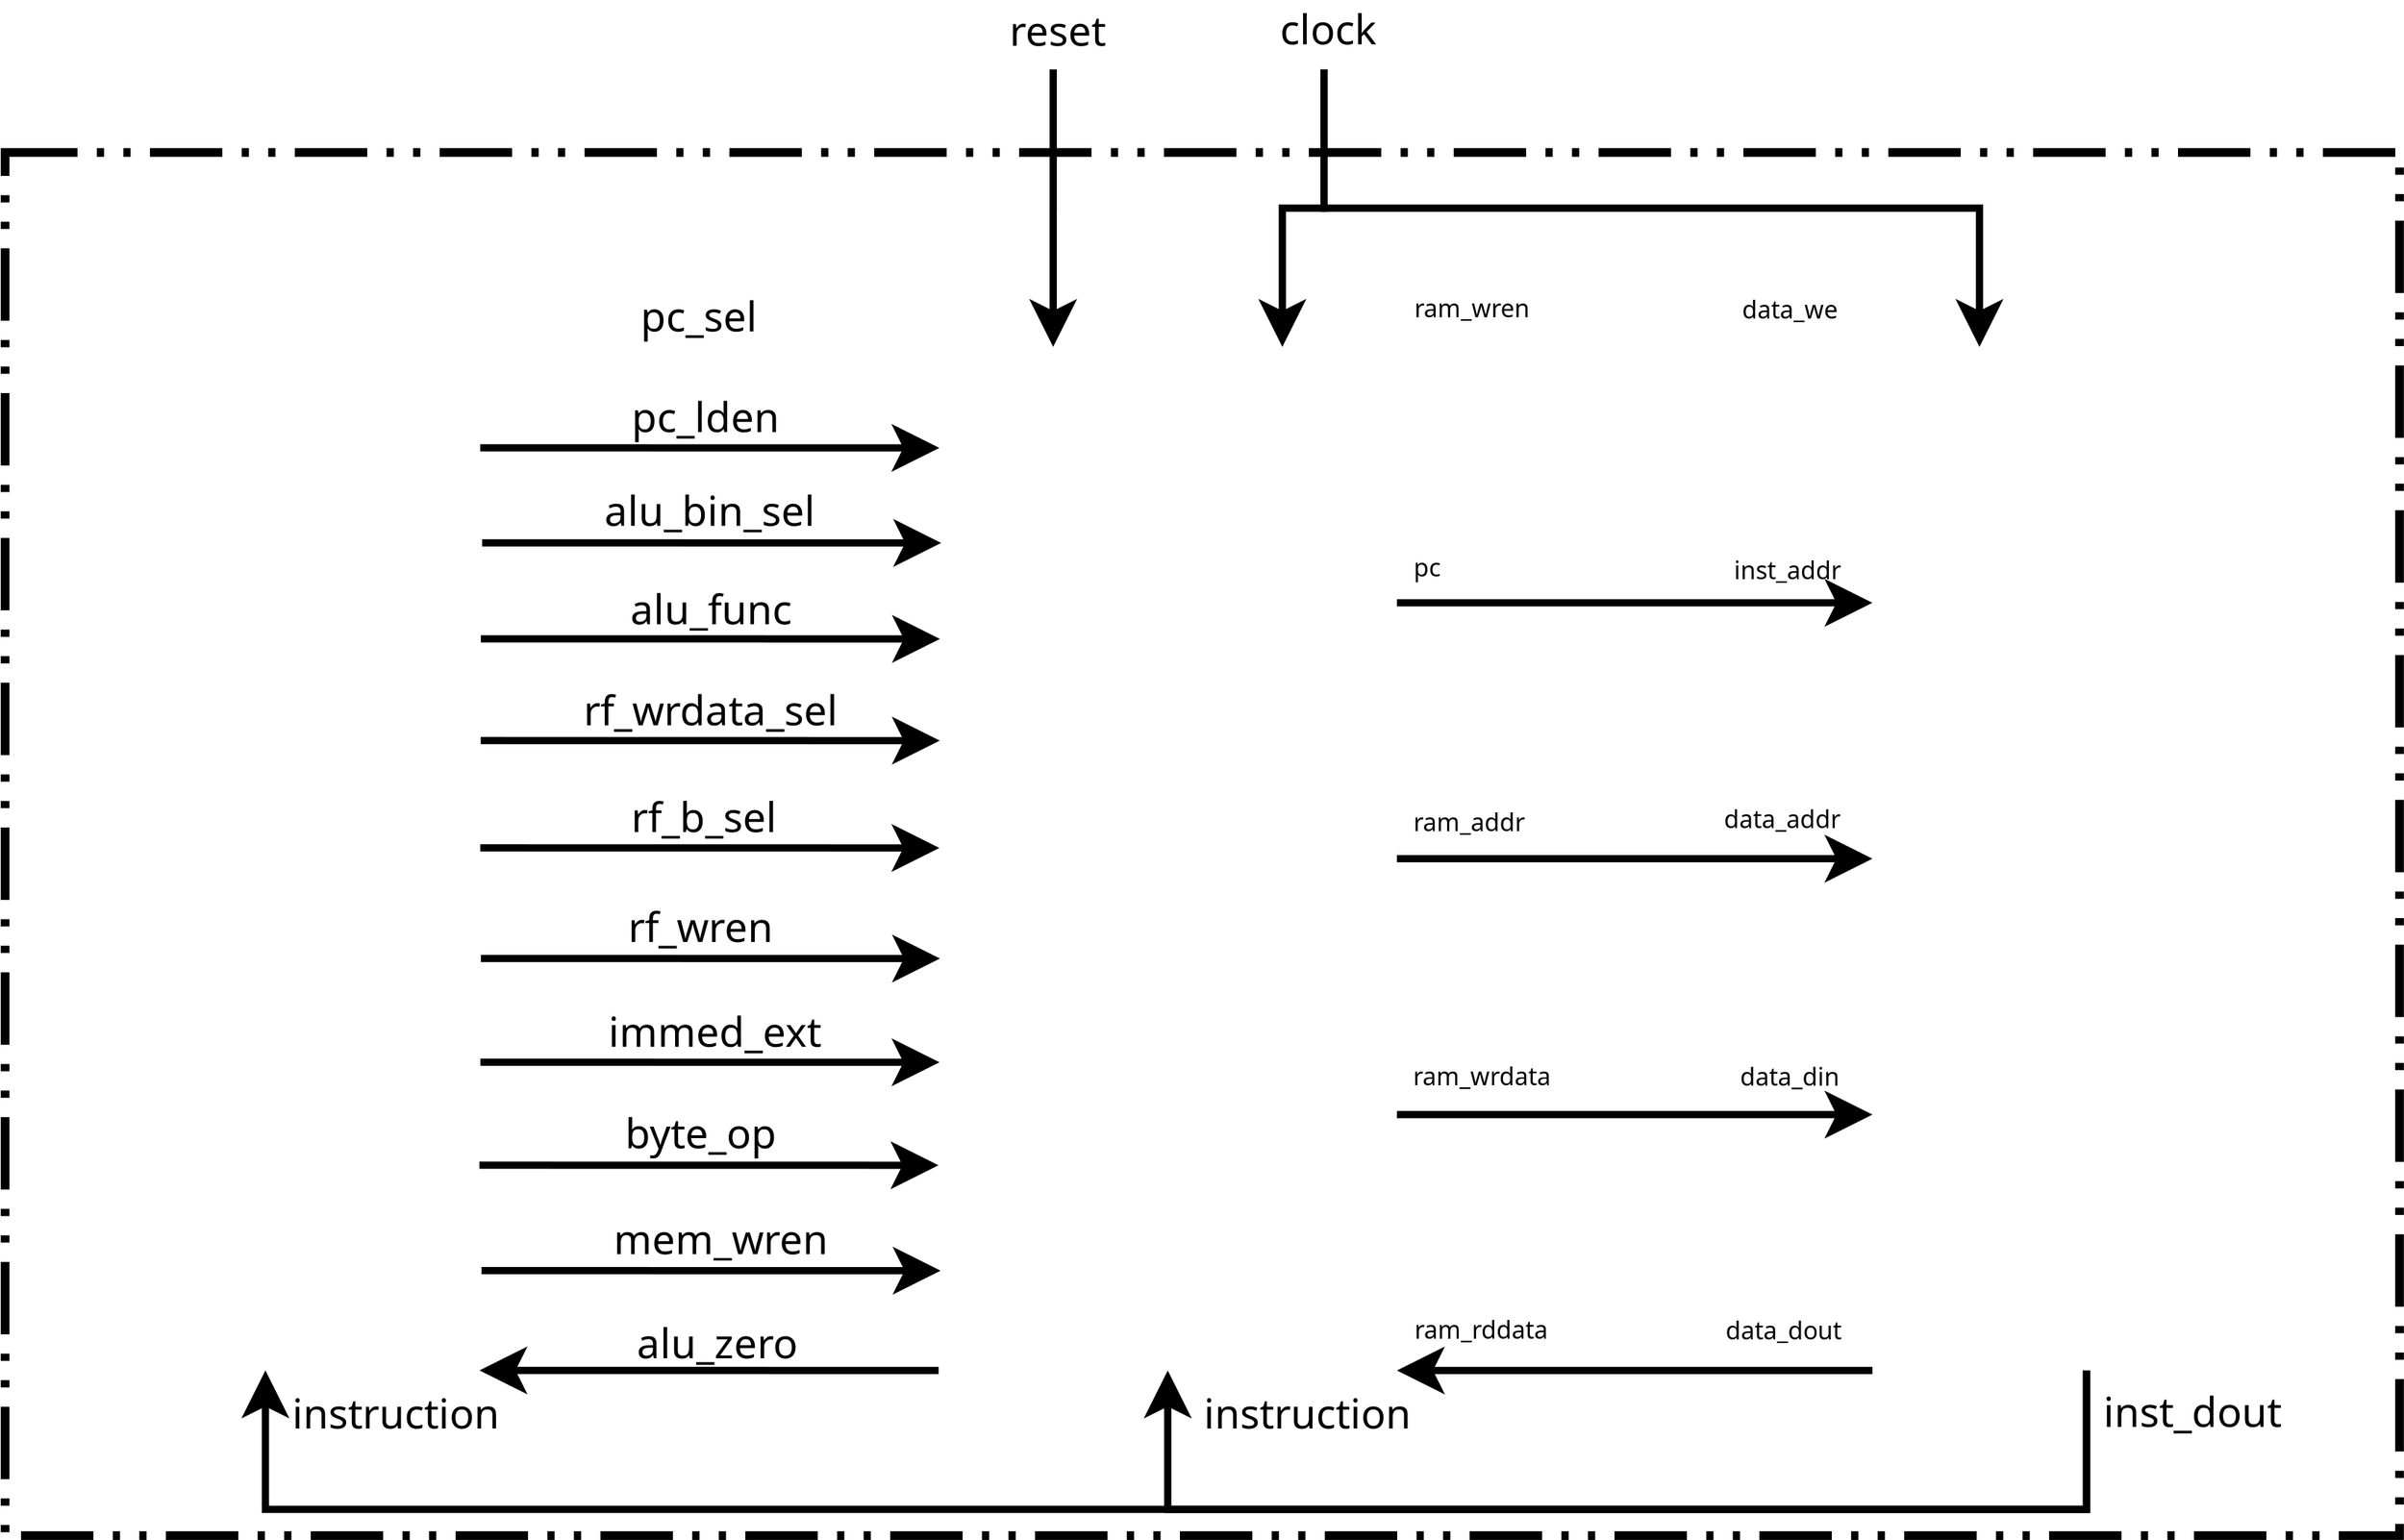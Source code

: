 <?xml version="1.0" encoding="UTF-8"?>
<dia:diagram xmlns:dia="http://www.lysator.liu.se/~alla/dia/">
  <dia:layer name="Background" visible="true" active="true">
    <dia:object type="Flowchart - Box" version="0" id="O0">
      <dia:attribute name="obj_pos">
        <dia:point val="-464.083,-388.776"/>
      </dia:attribute>
      <dia:attribute name="obj_bb">
        <dia:rectangle val="-464.583,-389.276;-434.029,-317.589"/>
      </dia:attribute>
      <dia:attribute name="elem_corner">
        <dia:point val="-464.083,-388.776"/>
      </dia:attribute>
      <dia:attribute name="elem_width">
        <dia:real val="29.555"/>
      </dia:attribute>
      <dia:attribute name="elem_height">
        <dia:real val="70.687"/>
      </dia:attribute>
      <dia:attribute name="border_width">
        <dia:real val="1"/>
      </dia:attribute>
      <dia:attribute name="inner_color">
        <dia:color val="#e1e1e1"/>
      </dia:attribute>
      <dia:attribute name="show_background">
        <dia:boolean val="true"/>
      </dia:attribute>
      <dia:attribute name="padding">
        <dia:real val="0.5"/>
      </dia:attribute>
      <dia:attribute name="text">
        <dia:composite type="text">
          <dia:attribute name="string">
            <dia:string>##</dia:string>
          </dia:attribute>
          <dia:attribute name="font">
            <dia:font family="sans" style="0" name="Helvetica"/>
          </dia:attribute>
          <dia:attribute name="height">
            <dia:real val="0.8"/>
          </dia:attribute>
          <dia:attribute name="pos">
            <dia:point val="-449.306,-353.192"/>
          </dia:attribute>
          <dia:attribute name="color">
            <dia:color val="#000000"/>
          </dia:attribute>
          <dia:attribute name="alignment">
            <dia:enum val="1"/>
          </dia:attribute>
        </dia:composite>
      </dia:attribute>
    </dia:object>
    <dia:object type="Flowchart - Box" version="0" id="O1">
      <dia:attribute name="obj_pos">
        <dia:point val="-402.837,-388.771"/>
      </dia:attribute>
      <dia:attribute name="obj_bb">
        <dia:rectangle val="-403.337,-389.271;-370.697,-317.584"/>
      </dia:attribute>
      <dia:attribute name="elem_corner">
        <dia:point val="-402.837,-388.771"/>
      </dia:attribute>
      <dia:attribute name="elem_width">
        <dia:real val="31.641"/>
      </dia:attribute>
      <dia:attribute name="elem_height">
        <dia:real val="70.687"/>
      </dia:attribute>
      <dia:attribute name="border_width">
        <dia:real val="1"/>
      </dia:attribute>
      <dia:attribute name="inner_color">
        <dia:color val="#e1e1e1"/>
      </dia:attribute>
      <dia:attribute name="show_background">
        <dia:boolean val="true"/>
      </dia:attribute>
      <dia:attribute name="padding">
        <dia:real val="0.5"/>
      </dia:attribute>
      <dia:attribute name="text">
        <dia:composite type="text">
          <dia:attribute name="string">
            <dia:string>##</dia:string>
          </dia:attribute>
          <dia:attribute name="font">
            <dia:font family="sans" style="0" name="Helvetica"/>
          </dia:attribute>
          <dia:attribute name="height">
            <dia:real val="0.8"/>
          </dia:attribute>
          <dia:attribute name="pos">
            <dia:point val="-387.017,-353.187"/>
          </dia:attribute>
          <dia:attribute name="color">
            <dia:color val="#000000"/>
          </dia:attribute>
          <dia:attribute name="alignment">
            <dia:enum val="1"/>
          </dia:attribute>
        </dia:composite>
      </dia:attribute>
    </dia:object>
    <dia:object type="Standard - Line" version="0" id="O2">
      <dia:attribute name="obj_pos">
        <dia:point val="-434.529,-388.776"/>
      </dia:attribute>
      <dia:attribute name="obj_bb">
        <dia:rectangle val="-434.779,-390.43;-402.278,-387.112"/>
      </dia:attribute>
      <dia:attribute name="conn_endpoints">
        <dia:point val="-434.529,-388.776"/>
        <dia:point val="-402.837,-388.771"/>
      </dia:attribute>
      <dia:attribute name="numcp">
        <dia:int val="1"/>
      </dia:attribute>
      <dia:attribute name="line_width">
        <dia:real val="0.5"/>
      </dia:attribute>
      <dia:attribute name="end_arrow">
        <dia:enum val="22"/>
      </dia:attribute>
      <dia:attribute name="end_arrow_length">
        <dia:real val="2.2"/>
      </dia:attribute>
      <dia:attribute name="end_arrow_width">
        <dia:real val="2.2"/>
      </dia:attribute>
      <dia:connections>
        <dia:connection handle="0" to="O0" connection="4"/>
        <dia:connection handle="1" to="O1" connection="0"/>
      </dia:connections>
    </dia:object>
    <dia:object type="Flowchart - Box" version="0" id="O3">
      <dia:attribute name="obj_pos">
        <dia:point val="-338.372,-388.771"/>
      </dia:attribute>
      <dia:attribute name="obj_bb">
        <dia:rectangle val="-338.872,-389.271;-308.317,-317.584"/>
      </dia:attribute>
      <dia:attribute name="elem_corner">
        <dia:point val="-338.372,-388.771"/>
      </dia:attribute>
      <dia:attribute name="elem_width">
        <dia:real val="29.555"/>
      </dia:attribute>
      <dia:attribute name="elem_height">
        <dia:real val="70.687"/>
      </dia:attribute>
      <dia:attribute name="border_width">
        <dia:real val="1"/>
      </dia:attribute>
      <dia:attribute name="inner_color">
        <dia:color val="#e1e1e1"/>
      </dia:attribute>
      <dia:attribute name="show_background">
        <dia:boolean val="true"/>
      </dia:attribute>
      <dia:attribute name="padding">
        <dia:real val="0.5"/>
      </dia:attribute>
      <dia:attribute name="text">
        <dia:composite type="text">
          <dia:attribute name="string">
            <dia:string>##</dia:string>
          </dia:attribute>
          <dia:attribute name="font">
            <dia:font family="sans" style="0" name="Helvetica"/>
          </dia:attribute>
          <dia:attribute name="height">
            <dia:real val="0.8"/>
          </dia:attribute>
          <dia:attribute name="pos">
            <dia:point val="-323.594,-353.187"/>
          </dia:attribute>
          <dia:attribute name="color">
            <dia:color val="#000000"/>
          </dia:attribute>
          <dia:attribute name="alignment">
            <dia:enum val="1"/>
          </dia:attribute>
        </dia:composite>
      </dia:attribute>
    </dia:object>
    <dia:object type="Standard - Line" version="0" id="O4">
      <dia:attribute name="obj_pos">
        <dia:point val="-371.197,-388.771"/>
      </dia:attribute>
      <dia:attribute name="obj_bb">
        <dia:rectangle val="-371.447,-390.43;-337.813,-387.112"/>
      </dia:attribute>
      <dia:attribute name="conn_endpoints">
        <dia:point val="-371.197,-388.771"/>
        <dia:point val="-338.372,-388.771"/>
      </dia:attribute>
      <dia:attribute name="numcp">
        <dia:int val="1"/>
      </dia:attribute>
      <dia:attribute name="line_width">
        <dia:real val="0.5"/>
      </dia:attribute>
      <dia:attribute name="end_arrow">
        <dia:enum val="22"/>
      </dia:attribute>
      <dia:attribute name="end_arrow_length">
        <dia:real val="2.2"/>
      </dia:attribute>
      <dia:attribute name="end_arrow_width">
        <dia:real val="2.2"/>
      </dia:attribute>
      <dia:connections>
        <dia:connection handle="0" to="O1" connection="4"/>
        <dia:connection handle="1" to="O3" connection="0"/>
      </dia:connections>
    </dia:object>
    <dia:object type="Standard - Text" version="1" id="O5">
      <dia:attribute name="obj_pos">
        <dia:point val="-449.306,-353.432"/>
      </dia:attribute>
      <dia:attribute name="obj_bb">
        <dia:rectangle val="-458.587,-355.987;-440.025,-350.877"/>
      </dia:attribute>
      <dia:attribute name="text">
        <dia:composite type="text">
          <dia:attribute name="string">
            <dia:string>#CONTROL#</dia:string>
          </dia:attribute>
          <dia:attribute name="font">
            <dia:font family="sans" style="0" name="Helvetica"/>
          </dia:attribute>
          <dia:attribute name="height">
            <dia:real val="5.292"/>
          </dia:attribute>
          <dia:attribute name="pos">
            <dia:point val="-449.306,-351.752"/>
          </dia:attribute>
          <dia:attribute name="color">
            <dia:color val="#000000"/>
          </dia:attribute>
          <dia:attribute name="alignment">
            <dia:enum val="1"/>
          </dia:attribute>
        </dia:composite>
      </dia:attribute>
      <dia:attribute name="valign">
        <dia:enum val="2"/>
      </dia:attribute>
      <dia:connections>
        <dia:connection handle="0" to="O0" connection="16"/>
      </dia:connections>
    </dia:object>
    <dia:object type="Standard - Text" version="1" id="O6">
      <dia:attribute name="obj_pos">
        <dia:point val="-387.017,-353.427"/>
      </dia:attribute>
      <dia:attribute name="obj_bb">
        <dia:rectangle val="-397.326,-355.982;-376.708,-350.872"/>
      </dia:attribute>
      <dia:attribute name="text">
        <dia:composite type="text">
          <dia:attribute name="string">
            <dia:string>#DATAPATH#</dia:string>
          </dia:attribute>
          <dia:attribute name="font">
            <dia:font family="sans" style="0" name="Helvetica"/>
          </dia:attribute>
          <dia:attribute name="height">
            <dia:real val="5.292"/>
          </dia:attribute>
          <dia:attribute name="pos">
            <dia:point val="-387.017,-351.747"/>
          </dia:attribute>
          <dia:attribute name="color">
            <dia:color val="#000000"/>
          </dia:attribute>
          <dia:attribute name="alignment">
            <dia:enum val="1"/>
          </dia:attribute>
        </dia:composite>
      </dia:attribute>
      <dia:attribute name="valign">
        <dia:enum val="2"/>
      </dia:attribute>
      <dia:connections>
        <dia:connection handle="0" to="O1" connection="16"/>
      </dia:connections>
    </dia:object>
    <dia:object type="Standard - Text" version="1" id="O7">
      <dia:attribute name="obj_pos">
        <dia:point val="-323.594,-353.427"/>
      </dia:attribute>
      <dia:attribute name="obj_bb">
        <dia:rectangle val="-327.807,-355.982;-319.382,-350.872"/>
      </dia:attribute>
      <dia:attribute name="text">
        <dia:composite type="text">
          <dia:attribute name="string">
            <dia:string>#RAM#</dia:string>
          </dia:attribute>
          <dia:attribute name="font">
            <dia:font family="sans" style="0" name="Helvetica"/>
          </dia:attribute>
          <dia:attribute name="height">
            <dia:real val="5.292"/>
          </dia:attribute>
          <dia:attribute name="pos">
            <dia:point val="-323.594,-351.747"/>
          </dia:attribute>
          <dia:attribute name="color">
            <dia:color val="#000000"/>
          </dia:attribute>
          <dia:attribute name="alignment">
            <dia:enum val="1"/>
          </dia:attribute>
        </dia:composite>
      </dia:attribute>
      <dia:attribute name="valign">
        <dia:enum val="2"/>
      </dia:attribute>
      <dia:connections>
        <dia:connection handle="0" to="O3" connection="16"/>
      </dia:connections>
    </dia:object>
    <dia:object type="Flowchart - Box" version="0" id="O8">
      <dia:attribute name="obj_pos">
        <dia:point val="-467.278,-402.199"/>
      </dia:attribute>
      <dia:attribute name="obj_bb">
        <dia:rectangle val="-467.578,-402.499;-301.685,-306.381"/>
      </dia:attribute>
      <dia:attribute name="elem_corner">
        <dia:point val="-467.278,-402.199"/>
      </dia:attribute>
      <dia:attribute name="elem_width">
        <dia:real val="165.292"/>
      </dia:attribute>
      <dia:attribute name="elem_height">
        <dia:real val="95.517"/>
      </dia:attribute>
      <dia:attribute name="border_width">
        <dia:real val="0.6"/>
      </dia:attribute>
      <dia:attribute name="show_background">
        <dia:boolean val="false"/>
      </dia:attribute>
      <dia:attribute name="line_style">
        <dia:enum val="3"/>
      </dia:attribute>
      <dia:attribute name="dashlength">
        <dia:real val="5"/>
      </dia:attribute>
      <dia:attribute name="padding">
        <dia:real val="0.5"/>
      </dia:attribute>
      <dia:attribute name="text">
        <dia:composite type="text">
          <dia:attribute name="string">
            <dia:string>##</dia:string>
          </dia:attribute>
          <dia:attribute name="font">
            <dia:font family="sans" style="0" name="Helvetica"/>
          </dia:attribute>
          <dia:attribute name="height">
            <dia:real val="0.8"/>
          </dia:attribute>
          <dia:attribute name="pos">
            <dia:point val="-384.632,-354.2"/>
          </dia:attribute>
          <dia:attribute name="color">
            <dia:color val="#000000"/>
          </dia:attribute>
          <dia:attribute name="alignment">
            <dia:enum val="1"/>
          </dia:attribute>
        </dia:composite>
      </dia:attribute>
    </dia:object>
    <dia:object type="Standard - ZigZagLine" version="1" id="O9">
      <dia:attribute name="obj_pos">
        <dia:point val="-394.923,-407.935"/>
      </dia:attribute>
      <dia:attribute name="obj_bb">
        <dia:rectangle val="-396.586,-408.185;-393.268,-388.212"/>
      </dia:attribute>
      <dia:attribute name="orth_points">
        <dia:point val="-394.923,-407.935"/>
        <dia:point val="-394.923,-398.353"/>
        <dia:point val="-394.927,-398.353"/>
        <dia:point val="-394.927,-388.771"/>
      </dia:attribute>
      <dia:attribute name="orth_orient">
        <dia:enum val="1"/>
        <dia:enum val="0"/>
        <dia:enum val="1"/>
      </dia:attribute>
      <dia:attribute name="autorouting">
        <dia:boolean val="true"/>
      </dia:attribute>
      <dia:attribute name="line_width">
        <dia:real val="0.5"/>
      </dia:attribute>
      <dia:attribute name="end_arrow">
        <dia:enum val="22"/>
      </dia:attribute>
      <dia:attribute name="end_arrow_length">
        <dia:real val="2.2"/>
      </dia:attribute>
      <dia:attribute name="end_arrow_width">
        <dia:real val="2.2"/>
      </dia:attribute>
      <dia:connections>
        <dia:connection handle="1" to="O1" connection="1"/>
      </dia:connections>
    </dia:object>
    <dia:object type="Standard - ZigZagLine" version="1" id="O10">
      <dia:attribute name="obj_pos">
        <dia:point val="-376.229,-407.935"/>
      </dia:attribute>
      <dia:attribute name="obj_bb">
        <dia:rectangle val="-380.766,-408.185;-375.979,-388.212"/>
      </dia:attribute>
      <dia:attribute name="orth_points">
        <dia:point val="-376.229,-407.935"/>
        <dia:point val="-376.229,-398.353"/>
        <dia:point val="-379.107,-398.353"/>
        <dia:point val="-379.107,-388.771"/>
      </dia:attribute>
      <dia:attribute name="orth_orient">
        <dia:enum val="1"/>
        <dia:enum val="0"/>
        <dia:enum val="1"/>
      </dia:attribute>
      <dia:attribute name="autorouting">
        <dia:boolean val="true"/>
      </dia:attribute>
      <dia:attribute name="line_width">
        <dia:real val="0.5"/>
      </dia:attribute>
      <dia:attribute name="end_arrow">
        <dia:enum val="22"/>
      </dia:attribute>
      <dia:attribute name="end_arrow_length">
        <dia:real val="2.2"/>
      </dia:attribute>
      <dia:attribute name="end_arrow_width">
        <dia:real val="2.2"/>
      </dia:attribute>
      <dia:connections>
        <dia:connection handle="1" to="O1" connection="3"/>
      </dia:connections>
    </dia:object>
    <dia:object type="Standard - ZigZagLine" version="1" id="O11">
      <dia:attribute name="obj_pos">
        <dia:point val="-376.229,-407.935"/>
      </dia:attribute>
      <dia:attribute name="obj_bb">
        <dia:rectangle val="-376.479,-408.185;-329.324,-388.212"/>
      </dia:attribute>
      <dia:attribute name="orth_points">
        <dia:point val="-376.229,-407.935"/>
        <dia:point val="-376.229,-398.353"/>
        <dia:point val="-330.983,-398.353"/>
        <dia:point val="-330.983,-388.771"/>
      </dia:attribute>
      <dia:attribute name="orth_orient">
        <dia:enum val="1"/>
        <dia:enum val="0"/>
        <dia:enum val="1"/>
      </dia:attribute>
      <dia:attribute name="autorouting">
        <dia:boolean val="true"/>
      </dia:attribute>
      <dia:attribute name="line_width">
        <dia:real val="0.5"/>
      </dia:attribute>
      <dia:attribute name="end_arrow">
        <dia:enum val="22"/>
      </dia:attribute>
      <dia:attribute name="end_arrow_length">
        <dia:real val="2.2"/>
      </dia:attribute>
      <dia:attribute name="end_arrow_width">
        <dia:real val="2.2"/>
      </dia:attribute>
      <dia:connections>
        <dia:connection handle="1" to="O3" connection="1"/>
      </dia:connections>
    </dia:object>
    <dia:object type="Standard - Text" version="1" id="O12">
      <dia:attribute name="obj_pos">
        <dia:point val="-397.942,-409.56"/>
      </dia:attribute>
      <dia:attribute name="obj_bb">
        <dia:rectangle val="-397.942,-412.385;-391.75,-408.978"/>
      </dia:attribute>
      <dia:attribute name="text">
        <dia:composite type="text">
          <dia:attribute name="string">
            <dia:string>#reset#</dia:string>
          </dia:attribute>
          <dia:attribute name="font">
            <dia:font family="sans" style="0" name="Helvetica"/>
          </dia:attribute>
          <dia:attribute name="height">
            <dia:real val="3.528"/>
          </dia:attribute>
          <dia:attribute name="pos">
            <dia:point val="-397.942,-409.56"/>
          </dia:attribute>
          <dia:attribute name="color">
            <dia:color val="#000000"/>
          </dia:attribute>
          <dia:attribute name="alignment">
            <dia:enum val="0"/>
          </dia:attribute>
        </dia:composite>
      </dia:attribute>
      <dia:attribute name="valign">
        <dia:enum val="3"/>
      </dia:attribute>
    </dia:object>
    <dia:object type="Standard - Text" version="1" id="O13">
      <dia:attribute name="obj_pos">
        <dia:point val="-379.27,-409.66"/>
      </dia:attribute>
      <dia:attribute name="obj_bb">
        <dia:rectangle val="-379.27,-412.485;-373.082,-409.078"/>
      </dia:attribute>
      <dia:attribute name="text">
        <dia:composite type="text">
          <dia:attribute name="string">
            <dia:string>#clock#</dia:string>
          </dia:attribute>
          <dia:attribute name="font">
            <dia:font family="sans" style="0" name="Helvetica"/>
          </dia:attribute>
          <dia:attribute name="height">
            <dia:real val="3.528"/>
          </dia:attribute>
          <dia:attribute name="pos">
            <dia:point val="-379.27,-409.66"/>
          </dia:attribute>
          <dia:attribute name="color">
            <dia:color val="#000000"/>
          </dia:attribute>
          <dia:attribute name="alignment">
            <dia:enum val="0"/>
          </dia:attribute>
        </dia:composite>
      </dia:attribute>
      <dia:attribute name="valign">
        <dia:enum val="3"/>
      </dia:attribute>
    </dia:object>
    <dia:object type="Standard - ZigZagLine" version="1" id="O14">
      <dia:attribute name="obj_pos">
        <dia:point val="-323.594,-318.084"/>
      </dia:attribute>
      <dia:attribute name="obj_bb">
        <dia:rectangle val="-450.965,-318.648;-323.344,-308.244"/>
      </dia:attribute>
      <dia:attribute name="orth_points">
        <dia:point val="-323.594,-318.084"/>
        <dia:point val="-323.594,-308.494"/>
        <dia:point val="-449.306,-308.494"/>
        <dia:point val="-449.306,-318.089"/>
      </dia:attribute>
      <dia:attribute name="orth_orient">
        <dia:enum val="1"/>
        <dia:enum val="0"/>
        <dia:enum val="1"/>
      </dia:attribute>
      <dia:attribute name="autorouting">
        <dia:boolean val="false"/>
      </dia:attribute>
      <dia:attribute name="line_width">
        <dia:real val="0.5"/>
      </dia:attribute>
      <dia:attribute name="end_arrow">
        <dia:enum val="22"/>
      </dia:attribute>
      <dia:attribute name="end_arrow_length">
        <dia:real val="2.2"/>
      </dia:attribute>
      <dia:attribute name="end_arrow_width">
        <dia:real val="2.2"/>
      </dia:attribute>
      <dia:connections>
        <dia:connection handle="0" to="O3" connection="13"/>
        <dia:connection handle="1" to="O0" connection="13"/>
      </dia:connections>
    </dia:object>
    <dia:object type="Standard - ZigZagLine" version="1" id="O15">
      <dia:attribute name="obj_pos">
        <dia:point val="-323.594,-318.084"/>
      </dia:attribute>
      <dia:attribute name="obj_bb">
        <dia:rectangle val="-388.676,-318.643;-323.344,-308.244"/>
      </dia:attribute>
      <dia:attribute name="orth_points">
        <dia:point val="-323.594,-318.084"/>
        <dia:point val="-323.594,-308.494"/>
        <dia:point val="-387.017,-308.494"/>
        <dia:point val="-387.017,-318.084"/>
      </dia:attribute>
      <dia:attribute name="orth_orient">
        <dia:enum val="1"/>
        <dia:enum val="0"/>
        <dia:enum val="1"/>
      </dia:attribute>
      <dia:attribute name="autorouting">
        <dia:boolean val="false"/>
      </dia:attribute>
      <dia:attribute name="line_width">
        <dia:real val="0.5"/>
      </dia:attribute>
      <dia:attribute name="end_arrow">
        <dia:enum val="22"/>
      </dia:attribute>
      <dia:attribute name="end_arrow_length">
        <dia:real val="2.2"/>
      </dia:attribute>
      <dia:attribute name="end_arrow_width">
        <dia:real val="2.2"/>
      </dia:attribute>
      <dia:connections>
        <dia:connection handle="0" to="O3" connection="13"/>
        <dia:connection handle="1" to="O1" connection="13"/>
      </dia:connections>
    </dia:object>
    <dia:object type="Standard - Text" version="1" id="O16">
      <dia:attribute name="obj_pos">
        <dia:point val="-322.429,-314.186"/>
      </dia:attribute>
      <dia:attribute name="obj_bb">
        <dia:rectangle val="-322.429,-317.011;-310.852,-313.603"/>
      </dia:attribute>
      <dia:attribute name="text">
        <dia:composite type="text">
          <dia:attribute name="string">
            <dia:string>#inst_dout#</dia:string>
          </dia:attribute>
          <dia:attribute name="font">
            <dia:font family="sans" style="0" name="Helvetica"/>
          </dia:attribute>
          <dia:attribute name="height">
            <dia:real val="3.528"/>
          </dia:attribute>
          <dia:attribute name="pos">
            <dia:point val="-322.429,-314.186"/>
          </dia:attribute>
          <dia:attribute name="color">
            <dia:color val="#000000"/>
          </dia:attribute>
          <dia:attribute name="alignment">
            <dia:enum val="0"/>
          </dia:attribute>
        </dia:composite>
      </dia:attribute>
      <dia:attribute name="valign">
        <dia:enum val="3"/>
      </dia:attribute>
    </dia:object>
    <dia:object type="Standard - Text" version="1" id="O17">
      <dia:attribute name="obj_pos">
        <dia:point val="-384.53,-314.076"/>
      </dia:attribute>
      <dia:attribute name="obj_bb">
        <dia:rectangle val="-384.53,-316.901;-371.512,-313.494"/>
      </dia:attribute>
      <dia:attribute name="text">
        <dia:composite type="text">
          <dia:attribute name="string">
            <dia:string>#instruction#</dia:string>
          </dia:attribute>
          <dia:attribute name="font">
            <dia:font family="sans" style="0" name="Helvetica"/>
          </dia:attribute>
          <dia:attribute name="height">
            <dia:real val="3.528"/>
          </dia:attribute>
          <dia:attribute name="pos">
            <dia:point val="-384.53,-314.076"/>
          </dia:attribute>
          <dia:attribute name="color">
            <dia:color val="#000000"/>
          </dia:attribute>
          <dia:attribute name="alignment">
            <dia:enum val="0"/>
          </dia:attribute>
        </dia:composite>
      </dia:attribute>
      <dia:attribute name="valign">
        <dia:enum val="3"/>
      </dia:attribute>
    </dia:object>
    <dia:object type="Standard - Text" version="1" id="O18">
      <dia:attribute name="obj_pos">
        <dia:point val="-447.448,-314.078"/>
      </dia:attribute>
      <dia:attribute name="obj_bb">
        <dia:rectangle val="-447.448,-316.903;-434.431,-313.495"/>
      </dia:attribute>
      <dia:attribute name="text">
        <dia:composite type="text">
          <dia:attribute name="string">
            <dia:string>#instruction#</dia:string>
          </dia:attribute>
          <dia:attribute name="font">
            <dia:font family="sans" style="0" name="Helvetica"/>
          </dia:attribute>
          <dia:attribute name="height">
            <dia:real val="3.528"/>
          </dia:attribute>
          <dia:attribute name="pos">
            <dia:point val="-447.448,-314.078"/>
          </dia:attribute>
          <dia:attribute name="color">
            <dia:color val="#000000"/>
          </dia:attribute>
          <dia:attribute name="alignment">
            <dia:enum val="0"/>
          </dia:attribute>
        </dia:composite>
      </dia:attribute>
      <dia:attribute name="valign">
        <dia:enum val="3"/>
      </dia:attribute>
    </dia:object>
    <dia:object type="Standard - Line" version="0" id="O19">
      <dia:attribute name="obj_pos">
        <dia:point val="-434.348,-375.238"/>
      </dia:attribute>
      <dia:attribute name="obj_bb">
        <dia:rectangle val="-434.598,-376.892;-402.098,-373.574"/>
      </dia:attribute>
      <dia:attribute name="conn_endpoints">
        <dia:point val="-434.348,-375.238"/>
        <dia:point val="-402.657,-375.233"/>
      </dia:attribute>
      <dia:attribute name="numcp">
        <dia:int val="1"/>
      </dia:attribute>
      <dia:attribute name="line_width">
        <dia:real val="0.5"/>
      </dia:attribute>
      <dia:attribute name="end_arrow">
        <dia:enum val="22"/>
      </dia:attribute>
      <dia:attribute name="end_arrow_length">
        <dia:real val="2.2"/>
      </dia:attribute>
      <dia:attribute name="end_arrow_width">
        <dia:real val="2.2"/>
      </dia:attribute>
    </dia:object>
    <dia:object type="Standard - Line" version="0" id="O20">
      <dia:attribute name="obj_pos">
        <dia:point val="-434.476,-381.801"/>
      </dia:attribute>
      <dia:attribute name="obj_bb">
        <dia:rectangle val="-434.726,-383.456;-402.225,-380.138"/>
      </dia:attribute>
      <dia:attribute name="conn_endpoints">
        <dia:point val="-434.476,-381.801"/>
        <dia:point val="-402.784,-381.796"/>
      </dia:attribute>
      <dia:attribute name="numcp">
        <dia:int val="1"/>
      </dia:attribute>
      <dia:attribute name="line_width">
        <dia:real val="0.5"/>
      </dia:attribute>
      <dia:attribute name="end_arrow">
        <dia:enum val="22"/>
      </dia:attribute>
      <dia:attribute name="end_arrow_length">
        <dia:real val="2.2"/>
      </dia:attribute>
      <dia:attribute name="end_arrow_width">
        <dia:real val="2.2"/>
      </dia:attribute>
    </dia:object>
    <dia:object type="Standard - Line" version="0" id="O21">
      <dia:attribute name="obj_pos">
        <dia:point val="-434.436,-368.609"/>
      </dia:attribute>
      <dia:attribute name="obj_bb">
        <dia:rectangle val="-434.686,-370.263;-402.186,-366.945"/>
      </dia:attribute>
      <dia:attribute name="conn_endpoints">
        <dia:point val="-434.436,-368.609"/>
        <dia:point val="-402.745,-368.604"/>
      </dia:attribute>
      <dia:attribute name="numcp">
        <dia:int val="1"/>
      </dia:attribute>
      <dia:attribute name="line_width">
        <dia:real val="0.5"/>
      </dia:attribute>
      <dia:attribute name="end_arrow">
        <dia:enum val="22"/>
      </dia:attribute>
      <dia:attribute name="end_arrow_length">
        <dia:real val="2.2"/>
      </dia:attribute>
      <dia:attribute name="end_arrow_width">
        <dia:real val="2.2"/>
      </dia:attribute>
    </dia:object>
    <dia:object type="Standard - Line" version="0" id="O22">
      <dia:attribute name="obj_pos">
        <dia:point val="-434.433,-346.538"/>
      </dia:attribute>
      <dia:attribute name="obj_bb">
        <dia:rectangle val="-434.683,-348.192;-402.183,-344.874"/>
      </dia:attribute>
      <dia:attribute name="conn_endpoints">
        <dia:point val="-434.433,-346.538"/>
        <dia:point val="-402.742,-346.533"/>
      </dia:attribute>
      <dia:attribute name="numcp">
        <dia:int val="1"/>
      </dia:attribute>
      <dia:attribute name="line_width">
        <dia:real val="0.5"/>
      </dia:attribute>
      <dia:attribute name="end_arrow">
        <dia:enum val="22"/>
      </dia:attribute>
      <dia:attribute name="end_arrow_length">
        <dia:real val="2.2"/>
      </dia:attribute>
      <dia:attribute name="end_arrow_width">
        <dia:real val="2.2"/>
      </dia:attribute>
    </dia:object>
    <dia:object type="Standard - Line" version="0" id="O23">
      <dia:attribute name="obj_pos">
        <dia:point val="-434.465,-339.371"/>
      </dia:attribute>
      <dia:attribute name="obj_bb">
        <dia:rectangle val="-434.715,-341.025;-402.215,-337.707"/>
      </dia:attribute>
      <dia:attribute name="conn_endpoints">
        <dia:point val="-434.465,-339.371"/>
        <dia:point val="-402.774,-339.366"/>
      </dia:attribute>
      <dia:attribute name="numcp">
        <dia:int val="1"/>
      </dia:attribute>
      <dia:attribute name="line_width">
        <dia:real val="0.5"/>
      </dia:attribute>
      <dia:attribute name="end_arrow">
        <dia:enum val="22"/>
      </dia:attribute>
      <dia:attribute name="end_arrow_length">
        <dia:real val="2.2"/>
      </dia:attribute>
      <dia:attribute name="end_arrow_width">
        <dia:real val="2.2"/>
      </dia:attribute>
    </dia:object>
    <dia:object type="Standard - Line" version="0" id="O24">
      <dia:attribute name="obj_pos">
        <dia:point val="-434.472,-354.173"/>
      </dia:attribute>
      <dia:attribute name="obj_bb">
        <dia:rectangle val="-434.722,-355.827;-402.222,-352.509"/>
      </dia:attribute>
      <dia:attribute name="conn_endpoints">
        <dia:point val="-434.472,-354.173"/>
        <dia:point val="-402.781,-354.168"/>
      </dia:attribute>
      <dia:attribute name="numcp">
        <dia:int val="1"/>
      </dia:attribute>
      <dia:attribute name="line_width">
        <dia:real val="0.5"/>
      </dia:attribute>
      <dia:attribute name="end_arrow">
        <dia:enum val="22"/>
      </dia:attribute>
      <dia:attribute name="end_arrow_length">
        <dia:real val="2.2"/>
      </dia:attribute>
      <dia:attribute name="end_arrow_width">
        <dia:real val="2.2"/>
      </dia:attribute>
    </dia:object>
    <dia:object type="Standard - Line" version="0" id="O25">
      <dia:attribute name="obj_pos">
        <dia:point val="-434.535,-332.26"/>
      </dia:attribute>
      <dia:attribute name="obj_bb">
        <dia:rectangle val="-434.785,-333.914;-402.285,-330.596"/>
      </dia:attribute>
      <dia:attribute name="conn_endpoints">
        <dia:point val="-434.535,-332.26"/>
        <dia:point val="-402.844,-332.255"/>
      </dia:attribute>
      <dia:attribute name="numcp">
        <dia:int val="1"/>
      </dia:attribute>
      <dia:attribute name="line_width">
        <dia:real val="0.5"/>
      </dia:attribute>
      <dia:attribute name="end_arrow">
        <dia:enum val="22"/>
      </dia:attribute>
      <dia:attribute name="end_arrow_length">
        <dia:real val="2.2"/>
      </dia:attribute>
      <dia:attribute name="end_arrow_width">
        <dia:real val="2.2"/>
      </dia:attribute>
    </dia:object>
    <dia:object type="Standard - Line" version="0" id="O26">
      <dia:attribute name="obj_pos">
        <dia:point val="-434.389,-324.981"/>
      </dia:attribute>
      <dia:attribute name="obj_bb">
        <dia:rectangle val="-434.639,-326.635;-402.139,-323.317"/>
      </dia:attribute>
      <dia:attribute name="conn_endpoints">
        <dia:point val="-434.389,-324.981"/>
        <dia:point val="-402.698,-324.976"/>
      </dia:attribute>
      <dia:attribute name="numcp">
        <dia:int val="1"/>
      </dia:attribute>
      <dia:attribute name="line_width">
        <dia:real val="0.5"/>
      </dia:attribute>
      <dia:attribute name="end_arrow">
        <dia:enum val="22"/>
      </dia:attribute>
      <dia:attribute name="end_arrow_length">
        <dia:real val="2.2"/>
      </dia:attribute>
      <dia:attribute name="end_arrow_width">
        <dia:real val="2.2"/>
      </dia:attribute>
    </dia:object>
    <dia:object type="Standard - Line" version="0" id="O27">
      <dia:attribute name="obj_pos">
        <dia:point val="-434.445,-361.586"/>
      </dia:attribute>
      <dia:attribute name="obj_bb">
        <dia:rectangle val="-434.695,-363.241;-402.195,-359.923"/>
      </dia:attribute>
      <dia:attribute name="conn_endpoints">
        <dia:point val="-434.445,-361.586"/>
        <dia:point val="-402.754,-361.581"/>
      </dia:attribute>
      <dia:attribute name="numcp">
        <dia:int val="1"/>
      </dia:attribute>
      <dia:attribute name="line_width">
        <dia:real val="0.5"/>
      </dia:attribute>
      <dia:attribute name="end_arrow">
        <dia:enum val="22"/>
      </dia:attribute>
      <dia:attribute name="end_arrow_length">
        <dia:real val="2.2"/>
      </dia:attribute>
      <dia:attribute name="end_arrow_width">
        <dia:real val="2.2"/>
      </dia:attribute>
    </dia:object>
    <dia:object type="Standard - Line" version="0" id="O28">
      <dia:attribute name="obj_pos">
        <dia:point val="-402.837,-318.084"/>
      </dia:attribute>
      <dia:attribute name="obj_bb">
        <dia:rectangle val="-435.088,-319.747;-402.587,-316.429"/>
      </dia:attribute>
      <dia:attribute name="conn_endpoints">
        <dia:point val="-402.837,-318.084"/>
        <dia:point val="-434.529,-318.089"/>
      </dia:attribute>
      <dia:attribute name="numcp">
        <dia:int val="1"/>
      </dia:attribute>
      <dia:attribute name="line_width">
        <dia:real val="0.5"/>
      </dia:attribute>
      <dia:attribute name="end_arrow">
        <dia:enum val="22"/>
      </dia:attribute>
      <dia:attribute name="end_arrow_length">
        <dia:real val="2.2"/>
      </dia:attribute>
      <dia:attribute name="end_arrow_width">
        <dia:real val="2.2"/>
      </dia:attribute>
      <dia:connections>
        <dia:connection handle="0" to="O1" connection="11"/>
        <dia:connection handle="1" to="O0" connection="15"/>
      </dia:connections>
    </dia:object>
    <dia:object type="Standard - Text" version="1" id="O29">
      <dia:attribute name="obj_pos">
        <dia:point val="-423.667,-318.931"/>
      </dia:attribute>
      <dia:attribute name="obj_bb">
        <dia:rectangle val="-423.667,-321.756;-413.134,-318.349"/>
      </dia:attribute>
      <dia:attribute name="text">
        <dia:composite type="text">
          <dia:attribute name="string">
            <dia:string>#alu_zero#</dia:string>
          </dia:attribute>
          <dia:attribute name="font">
            <dia:font family="sans" style="0" name="Helvetica"/>
          </dia:attribute>
          <dia:attribute name="height">
            <dia:real val="3.528"/>
          </dia:attribute>
          <dia:attribute name="pos">
            <dia:point val="-423.667,-318.931"/>
          </dia:attribute>
          <dia:attribute name="color">
            <dia:color val="#000000"/>
          </dia:attribute>
          <dia:attribute name="alignment">
            <dia:enum val="0"/>
          </dia:attribute>
        </dia:composite>
      </dia:attribute>
      <dia:attribute name="valign">
        <dia:enum val="3"/>
      </dia:attribute>
    </dia:object>
    <dia:object type="Standard - Text" version="1" id="O30">
      <dia:attribute name="obj_pos">
        <dia:point val="-423.408,-389.846"/>
      </dia:attribute>
      <dia:attribute name="obj_bb">
        <dia:rectangle val="-423.408,-392.671;-415.616,-389.264"/>
      </dia:attribute>
      <dia:attribute name="text">
        <dia:composite type="text">
          <dia:attribute name="string">
            <dia:string>#pc_sel#</dia:string>
          </dia:attribute>
          <dia:attribute name="font">
            <dia:font family="sans" style="0" name="Helvetica"/>
          </dia:attribute>
          <dia:attribute name="height">
            <dia:real val="3.528"/>
          </dia:attribute>
          <dia:attribute name="pos">
            <dia:point val="-423.408,-389.846"/>
          </dia:attribute>
          <dia:attribute name="color">
            <dia:color val="#000000"/>
          </dia:attribute>
          <dia:attribute name="alignment">
            <dia:enum val="0"/>
          </dia:attribute>
        </dia:composite>
      </dia:attribute>
      <dia:attribute name="valign">
        <dia:enum val="3"/>
      </dia:attribute>
    </dia:object>
    <dia:object type="Standard - Text" version="1" id="O31">
      <dia:attribute name="obj_pos">
        <dia:point val="-424.033,-382.894"/>
      </dia:attribute>
      <dia:attribute name="obj_bb">
        <dia:rectangle val="-424.033,-385.719;-414.366,-382.312"/>
      </dia:attribute>
      <dia:attribute name="text">
        <dia:composite type="text">
          <dia:attribute name="string">
            <dia:string>#pc_lden#</dia:string>
          </dia:attribute>
          <dia:attribute name="font">
            <dia:font family="sans" style="0" name="Helvetica"/>
          </dia:attribute>
          <dia:attribute name="height">
            <dia:real val="3.528"/>
          </dia:attribute>
          <dia:attribute name="pos">
            <dia:point val="-424.033,-382.894"/>
          </dia:attribute>
          <dia:attribute name="color">
            <dia:color val="#000000"/>
          </dia:attribute>
          <dia:attribute name="alignment">
            <dia:enum val="0"/>
          </dia:attribute>
        </dia:composite>
      </dia:attribute>
      <dia:attribute name="valign">
        <dia:enum val="3"/>
      </dia:attribute>
    </dia:object>
    <dia:object type="Standard - Text" version="1" id="O32">
      <dia:attribute name="obj_pos">
        <dia:point val="-425.908,-376.411"/>
      </dia:attribute>
      <dia:attribute name="obj_bb">
        <dia:rectangle val="-425.908,-379.236;-411.956,-375.828"/>
      </dia:attribute>
      <dia:attribute name="text">
        <dia:composite type="text">
          <dia:attribute name="string">
            <dia:string>#alu_bin_sel#</dia:string>
          </dia:attribute>
          <dia:attribute name="font">
            <dia:font family="sans" style="0" name="Helvetica"/>
          </dia:attribute>
          <dia:attribute name="height">
            <dia:real val="3.528"/>
          </dia:attribute>
          <dia:attribute name="pos">
            <dia:point val="-425.908,-376.411"/>
          </dia:attribute>
          <dia:attribute name="color">
            <dia:color val="#000000"/>
          </dia:attribute>
          <dia:attribute name="alignment">
            <dia:enum val="0"/>
          </dia:attribute>
        </dia:composite>
      </dia:attribute>
      <dia:attribute name="valign">
        <dia:enum val="3"/>
      </dia:attribute>
    </dia:object>
    <dia:object type="Standard - Text" version="1" id="O33">
      <dia:attribute name="obj_pos">
        <dia:point val="-424.111,-369.615"/>
      </dia:attribute>
      <dia:attribute name="obj_bb">
        <dia:rectangle val="-424.111,-372.44;-413.519,-369.033"/>
      </dia:attribute>
      <dia:attribute name="text">
        <dia:composite type="text">
          <dia:attribute name="string">
            <dia:string>#alu_func#</dia:string>
          </dia:attribute>
          <dia:attribute name="font">
            <dia:font family="sans" style="0" name="Helvetica"/>
          </dia:attribute>
          <dia:attribute name="height">
            <dia:real val="3.528"/>
          </dia:attribute>
          <dia:attribute name="pos">
            <dia:point val="-424.111,-369.615"/>
          </dia:attribute>
          <dia:attribute name="color">
            <dia:color val="#000000"/>
          </dia:attribute>
          <dia:attribute name="alignment">
            <dia:enum val="0"/>
          </dia:attribute>
        </dia:composite>
      </dia:attribute>
      <dia:attribute name="valign">
        <dia:enum val="3"/>
      </dia:attribute>
    </dia:object>
    <dia:object type="Standard - Text" version="1" id="O34">
      <dia:attribute name="obj_pos">
        <dia:point val="-427.346,-362.646"/>
      </dia:attribute>
      <dia:attribute name="obj_bb">
        <dia:rectangle val="-427.346,-365.471;-410.379,-362.064"/>
      </dia:attribute>
      <dia:attribute name="text">
        <dia:composite type="text">
          <dia:attribute name="string">
            <dia:string>#rf_wrdata_sel#</dia:string>
          </dia:attribute>
          <dia:attribute name="font">
            <dia:font family="sans" style="0" name="Helvetica"/>
          </dia:attribute>
          <dia:attribute name="height">
            <dia:real val="3.528"/>
          </dia:attribute>
          <dia:attribute name="pos">
            <dia:point val="-427.346,-362.646"/>
          </dia:attribute>
          <dia:attribute name="color">
            <dia:color val="#000000"/>
          </dia:attribute>
          <dia:attribute name="alignment">
            <dia:enum val="0"/>
          </dia:attribute>
        </dia:composite>
      </dia:attribute>
      <dia:attribute name="valign">
        <dia:enum val="3"/>
      </dia:attribute>
    </dia:object>
    <dia:object type="Standard - Text" version="1" id="O35">
      <dia:attribute name="obj_pos">
        <dia:point val="-424.051,-355.269"/>
      </dia:attribute>
      <dia:attribute name="obj_bb">
        <dia:rectangle val="-424.051,-358.094;-414.106,-354.686"/>
      </dia:attribute>
      <dia:attribute name="text">
        <dia:composite type="text">
          <dia:attribute name="string">
            <dia:string>#rf_b_sel#</dia:string>
          </dia:attribute>
          <dia:attribute name="font">
            <dia:font family="sans" style="0" name="Helvetica"/>
          </dia:attribute>
          <dia:attribute name="height">
            <dia:real val="3.528"/>
          </dia:attribute>
          <dia:attribute name="pos">
            <dia:point val="-424.051,-355.269"/>
          </dia:attribute>
          <dia:attribute name="color">
            <dia:color val="#000000"/>
          </dia:attribute>
          <dia:attribute name="alignment">
            <dia:enum val="0"/>
          </dia:attribute>
        </dia:composite>
      </dia:attribute>
      <dia:attribute name="valign">
        <dia:enum val="3"/>
      </dia:attribute>
    </dia:object>
    <dia:object type="Standard - Text" version="1" id="O36">
      <dia:attribute name="obj_pos">
        <dia:point val="-424.266,-347.676"/>
      </dia:attribute>
      <dia:attribute name="obj_bb">
        <dia:rectangle val="-424.266,-350.501;-414.639,-347.094"/>
      </dia:attribute>
      <dia:attribute name="text">
        <dia:composite type="text">
          <dia:attribute name="string">
            <dia:string>#rf_wren#</dia:string>
          </dia:attribute>
          <dia:attribute name="font">
            <dia:font family="sans" style="0" name="Helvetica"/>
          </dia:attribute>
          <dia:attribute name="height">
            <dia:real val="3.528"/>
          </dia:attribute>
          <dia:attribute name="pos">
            <dia:point val="-424.266,-347.676"/>
          </dia:attribute>
          <dia:attribute name="color">
            <dia:color val="#000000"/>
          </dia:attribute>
          <dia:attribute name="alignment">
            <dia:enum val="0"/>
          </dia:attribute>
        </dia:composite>
      </dia:attribute>
      <dia:attribute name="valign">
        <dia:enum val="3"/>
      </dia:attribute>
    </dia:object>
    <dia:object type="Standard - Text" version="1" id="O37">
      <dia:attribute name="obj_pos">
        <dia:point val="-425.627,-340.442"/>
      </dia:attribute>
      <dia:attribute name="obj_bb">
        <dia:rectangle val="-425.627,-343.267;-411.83,-339.859"/>
      </dia:attribute>
      <dia:attribute name="text">
        <dia:composite type="text">
          <dia:attribute name="string">
            <dia:string>#immed_ext#</dia:string>
          </dia:attribute>
          <dia:attribute name="font">
            <dia:font family="sans" style="0" name="Helvetica"/>
          </dia:attribute>
          <dia:attribute name="height">
            <dia:real val="3.528"/>
          </dia:attribute>
          <dia:attribute name="pos">
            <dia:point val="-425.627,-340.442"/>
          </dia:attribute>
          <dia:attribute name="color">
            <dia:color val="#000000"/>
          </dia:attribute>
          <dia:attribute name="alignment">
            <dia:enum val="0"/>
          </dia:attribute>
        </dia:composite>
      </dia:attribute>
      <dia:attribute name="valign">
        <dia:enum val="3"/>
      </dia:attribute>
    </dia:object>
    <dia:object type="Standard - Text" version="1" id="O38">
      <dia:attribute name="obj_pos">
        <dia:point val="-424.481,-333.422"/>
      </dia:attribute>
      <dia:attribute name="obj_bb">
        <dia:rectangle val="-424.481,-336.247;-414.454,-332.839"/>
      </dia:attribute>
      <dia:attribute name="text">
        <dia:composite type="text">
          <dia:attribute name="string">
            <dia:string>#byte_op#</dia:string>
          </dia:attribute>
          <dia:attribute name="font">
            <dia:font family="sans" style="0" name="Helvetica"/>
          </dia:attribute>
          <dia:attribute name="height">
            <dia:real val="3.528"/>
          </dia:attribute>
          <dia:attribute name="pos">
            <dia:point val="-424.481,-333.422"/>
          </dia:attribute>
          <dia:attribute name="color">
            <dia:color val="#000000"/>
          </dia:attribute>
          <dia:attribute name="alignment">
            <dia:enum val="0"/>
          </dia:attribute>
        </dia:composite>
      </dia:attribute>
      <dia:attribute name="valign">
        <dia:enum val="3"/>
      </dia:attribute>
    </dia:object>
    <dia:object type="Standard - Text" version="1" id="O39">
      <dia:attribute name="obj_pos">
        <dia:point val="-425.269,-326.116"/>
      </dia:attribute>
      <dia:attribute name="obj_bb">
        <dia:rectangle val="-425.269,-328.941;-411.332,-325.533"/>
      </dia:attribute>
      <dia:attribute name="text">
        <dia:composite type="text">
          <dia:attribute name="string">
            <dia:string>#mem_wren#</dia:string>
          </dia:attribute>
          <dia:attribute name="font">
            <dia:font family="sans" style="0" name="Helvetica"/>
          </dia:attribute>
          <dia:attribute name="height">
            <dia:real val="3.528"/>
          </dia:attribute>
          <dia:attribute name="pos">
            <dia:point val="-425.269,-326.116"/>
          </dia:attribute>
          <dia:attribute name="color">
            <dia:color val="#000000"/>
          </dia:attribute>
          <dia:attribute name="alignment">
            <dia:enum val="0"/>
          </dia:attribute>
        </dia:composite>
      </dia:attribute>
      <dia:attribute name="valign">
        <dia:enum val="3"/>
      </dia:attribute>
    </dia:object>
    <dia:object type="Standard - Line" version="0" id="O40">
      <dia:attribute name="obj_pos">
        <dia:point val="-371.197,-371.099"/>
      </dia:attribute>
      <dia:attribute name="obj_bb">
        <dia:rectangle val="-371.447,-372.758;-337.813,-369.44"/>
      </dia:attribute>
      <dia:attribute name="conn_endpoints">
        <dia:point val="-371.197,-371.099"/>
        <dia:point val="-338.372,-371.099"/>
      </dia:attribute>
      <dia:attribute name="numcp">
        <dia:int val="1"/>
      </dia:attribute>
      <dia:attribute name="line_width">
        <dia:real val="0.5"/>
      </dia:attribute>
      <dia:attribute name="end_arrow">
        <dia:enum val="22"/>
      </dia:attribute>
      <dia:attribute name="end_arrow_length">
        <dia:real val="2.2"/>
      </dia:attribute>
      <dia:attribute name="end_arrow_width">
        <dia:real val="2.2"/>
      </dia:attribute>
      <dia:connections>
        <dia:connection handle="0" to="O1" connection="6"/>
        <dia:connection handle="1" to="O3" connection="5"/>
      </dia:connections>
    </dia:object>
    <dia:object type="Standard - Line" version="0" id="O41">
      <dia:attribute name="obj_pos">
        <dia:point val="-371.197,-353.427"/>
      </dia:attribute>
      <dia:attribute name="obj_bb">
        <dia:rectangle val="-371.447,-355.086;-337.813,-351.768"/>
      </dia:attribute>
      <dia:attribute name="conn_endpoints">
        <dia:point val="-371.197,-353.427"/>
        <dia:point val="-338.372,-353.427"/>
      </dia:attribute>
      <dia:attribute name="numcp">
        <dia:int val="1"/>
      </dia:attribute>
      <dia:attribute name="line_width">
        <dia:real val="0.5"/>
      </dia:attribute>
      <dia:attribute name="end_arrow">
        <dia:enum val="22"/>
      </dia:attribute>
      <dia:attribute name="end_arrow_length">
        <dia:real val="2.2"/>
      </dia:attribute>
      <dia:attribute name="end_arrow_width">
        <dia:real val="2.2"/>
      </dia:attribute>
      <dia:connections>
        <dia:connection handle="0" to="O1" connection="8"/>
        <dia:connection handle="1" to="O3" connection="7"/>
      </dia:connections>
    </dia:object>
    <dia:object type="Standard - Line" version="0" id="O42">
      <dia:attribute name="obj_pos">
        <dia:point val="-371.197,-335.755"/>
      </dia:attribute>
      <dia:attribute name="obj_bb">
        <dia:rectangle val="-371.447,-337.414;-337.813,-334.096"/>
      </dia:attribute>
      <dia:attribute name="conn_endpoints">
        <dia:point val="-371.197,-335.755"/>
        <dia:point val="-338.372,-335.755"/>
      </dia:attribute>
      <dia:attribute name="numcp">
        <dia:int val="1"/>
      </dia:attribute>
      <dia:attribute name="line_width">
        <dia:real val="0.5"/>
      </dia:attribute>
      <dia:attribute name="end_arrow">
        <dia:enum val="22"/>
      </dia:attribute>
      <dia:attribute name="end_arrow_length">
        <dia:real val="2.2"/>
      </dia:attribute>
      <dia:attribute name="end_arrow_width">
        <dia:real val="2.2"/>
      </dia:attribute>
      <dia:connections>
        <dia:connection handle="0" to="O1" connection="10"/>
        <dia:connection handle="1" to="O3" connection="9"/>
      </dia:connections>
    </dia:object>
    <dia:object type="Standard - Line" version="0" id="O43">
      <dia:attribute name="obj_pos">
        <dia:point val="-338.372,-318.084"/>
      </dia:attribute>
      <dia:attribute name="obj_bb">
        <dia:rectangle val="-371.756,-319.743;-338.122,-316.425"/>
      </dia:attribute>
      <dia:attribute name="conn_endpoints">
        <dia:point val="-338.372,-318.084"/>
        <dia:point val="-371.197,-318.084"/>
      </dia:attribute>
      <dia:attribute name="numcp">
        <dia:int val="1"/>
      </dia:attribute>
      <dia:attribute name="line_width">
        <dia:real val="0.5"/>
      </dia:attribute>
      <dia:attribute name="end_arrow">
        <dia:enum val="22"/>
      </dia:attribute>
      <dia:attribute name="end_arrow_length">
        <dia:real val="2.2"/>
      </dia:attribute>
      <dia:attribute name="end_arrow_width">
        <dia:real val="2.2"/>
      </dia:attribute>
      <dia:connections>
        <dia:connection handle="0" to="O3" connection="11"/>
        <dia:connection handle="1" to="O1" connection="15"/>
      </dia:connections>
    </dia:object>
    <dia:object type="Standard - Text" version="1" id="O44">
      <dia:attribute name="obj_pos">
        <dia:point val="-347.927,-372.725"/>
      </dia:attribute>
      <dia:attribute name="obj_bb">
        <dia:rectangle val="-347.927,-374.417;-340.982,-372.375"/>
      </dia:attribute>
      <dia:attribute name="text">
        <dia:composite type="text">
          <dia:attribute name="string">
            <dia:string>#inst_addr#</dia:string>
          </dia:attribute>
          <dia:attribute name="font">
            <dia:font family="sans" style="0" name="Helvetica"/>
          </dia:attribute>
          <dia:attribute name="height">
            <dia:real val="2.117"/>
          </dia:attribute>
          <dia:attribute name="pos">
            <dia:point val="-347.927,-372.725"/>
          </dia:attribute>
          <dia:attribute name="color">
            <dia:color val="#000000"/>
          </dia:attribute>
          <dia:attribute name="alignment">
            <dia:enum val="0"/>
          </dia:attribute>
        </dia:composite>
      </dia:attribute>
      <dia:attribute name="valign">
        <dia:enum val="3"/>
      </dia:attribute>
    </dia:object>
    <dia:object type="Standard - Text" version="1" id="O45">
      <dia:attribute name="obj_pos">
        <dia:point val="-370.035,-372.91"/>
      </dia:attribute>
      <dia:attribute name="obj_bb">
        <dia:rectangle val="-370.035,-374.603;-368.32,-372.56"/>
      </dia:attribute>
      <dia:attribute name="text">
        <dia:composite type="text">
          <dia:attribute name="string">
            <dia:string>#pc#</dia:string>
          </dia:attribute>
          <dia:attribute name="font">
            <dia:font family="sans" style="0" name="Helvetica"/>
          </dia:attribute>
          <dia:attribute name="height">
            <dia:real val="2.117"/>
          </dia:attribute>
          <dia:attribute name="pos">
            <dia:point val="-370.035,-372.91"/>
          </dia:attribute>
          <dia:attribute name="color">
            <dia:color val="#000000"/>
          </dia:attribute>
          <dia:attribute name="alignment">
            <dia:enum val="0"/>
          </dia:attribute>
        </dia:composite>
      </dia:attribute>
      <dia:attribute name="valign">
        <dia:enum val="3"/>
      </dia:attribute>
    </dia:object>
    <dia:object type="Standard - Text" version="1" id="O46">
      <dia:attribute name="obj_pos">
        <dia:point val="-348.616,-355.54"/>
      </dia:attribute>
      <dia:attribute name="obj_bb">
        <dia:rectangle val="-348.616,-357.233;-341.049,-355.19"/>
      </dia:attribute>
      <dia:attribute name="text">
        <dia:composite type="text">
          <dia:attribute name="string">
            <dia:string>#data_addr#</dia:string>
          </dia:attribute>
          <dia:attribute name="font">
            <dia:font family="sans" style="0" name="Helvetica"/>
          </dia:attribute>
          <dia:attribute name="height">
            <dia:real val="2.117"/>
          </dia:attribute>
          <dia:attribute name="pos">
            <dia:point val="-348.616,-355.54"/>
          </dia:attribute>
          <dia:attribute name="color">
            <dia:color val="#000000"/>
          </dia:attribute>
          <dia:attribute name="alignment">
            <dia:enum val="0"/>
          </dia:attribute>
        </dia:composite>
      </dia:attribute>
      <dia:attribute name="valign">
        <dia:enum val="3"/>
      </dia:attribute>
    </dia:object>
    <dia:object type="Standard - Text" version="1" id="O47">
      <dia:attribute name="obj_pos">
        <dia:point val="-370.054,-355.331"/>
      </dia:attribute>
      <dia:attribute name="obj_bb">
        <dia:rectangle val="-370.054,-357.023;-362.842,-354.981"/>
      </dia:attribute>
      <dia:attribute name="text">
        <dia:composite type="text">
          <dia:attribute name="string">
            <dia:string>#ram_addr#</dia:string>
          </dia:attribute>
          <dia:attribute name="font">
            <dia:font family="sans" style="0" name="Helvetica"/>
          </dia:attribute>
          <dia:attribute name="height">
            <dia:real val="2.117"/>
          </dia:attribute>
          <dia:attribute name="pos">
            <dia:point val="-370.054,-355.331"/>
          </dia:attribute>
          <dia:attribute name="color">
            <dia:color val="#000000"/>
          </dia:attribute>
          <dia:attribute name="alignment">
            <dia:enum val="0"/>
          </dia:attribute>
        </dia:composite>
      </dia:attribute>
      <dia:attribute name="valign">
        <dia:enum val="3"/>
      </dia:attribute>
    </dia:object>
    <dia:object type="Standard - Text" version="1" id="O48">
      <dia:attribute name="obj_pos">
        <dia:point val="-369.986,-390.814"/>
      </dia:attribute>
      <dia:attribute name="obj_bb">
        <dia:rectangle val="-369.986,-392.506;-362.441,-390.464"/>
      </dia:attribute>
      <dia:attribute name="text">
        <dia:composite type="text">
          <dia:attribute name="string">
            <dia:string>#ram_wren#</dia:string>
          </dia:attribute>
          <dia:attribute name="font">
            <dia:font family="sans" style="0" name="Helvetica"/>
          </dia:attribute>
          <dia:attribute name="height">
            <dia:real val="2.117"/>
          </dia:attribute>
          <dia:attribute name="pos">
            <dia:point val="-369.986,-390.814"/>
          </dia:attribute>
          <dia:attribute name="color">
            <dia:color val="#000000"/>
          </dia:attribute>
          <dia:attribute name="alignment">
            <dia:enum val="0"/>
          </dia:attribute>
        </dia:composite>
      </dia:attribute>
      <dia:attribute name="valign">
        <dia:enum val="3"/>
      </dia:attribute>
    </dia:object>
    <dia:object type="Standard - Text" version="1" id="O49">
      <dia:attribute name="obj_pos">
        <dia:point val="-347.371,-390.728"/>
      </dia:attribute>
      <dia:attribute name="obj_bb">
        <dia:rectangle val="-347.371,-392.421;-341.026,-390.378"/>
      </dia:attribute>
      <dia:attribute name="text">
        <dia:composite type="text">
          <dia:attribute name="string">
            <dia:string>#data_we#</dia:string>
          </dia:attribute>
          <dia:attribute name="font">
            <dia:font family="sans" style="0" name="Helvetica"/>
          </dia:attribute>
          <dia:attribute name="height">
            <dia:real val="2.117"/>
          </dia:attribute>
          <dia:attribute name="pos">
            <dia:point val="-347.371,-390.728"/>
          </dia:attribute>
          <dia:attribute name="color">
            <dia:color val="#000000"/>
          </dia:attribute>
          <dia:attribute name="alignment">
            <dia:enum val="0"/>
          </dia:attribute>
        </dia:composite>
      </dia:attribute>
      <dia:attribute name="valign">
        <dia:enum val="3"/>
      </dia:attribute>
    </dia:object>
    <dia:object type="Standard - Text" version="1" id="O50">
      <dia:attribute name="obj_pos">
        <dia:point val="-347.502,-337.747"/>
      </dia:attribute>
      <dia:attribute name="obj_bb">
        <dia:rectangle val="-347.502,-339.439;-341.034,-337.397"/>
      </dia:attribute>
      <dia:attribute name="text">
        <dia:composite type="text">
          <dia:attribute name="string">
            <dia:string>#data_din#</dia:string>
          </dia:attribute>
          <dia:attribute name="font">
            <dia:font family="sans" style="0" name="Helvetica"/>
          </dia:attribute>
          <dia:attribute name="height">
            <dia:real val="2.117"/>
          </dia:attribute>
          <dia:attribute name="pos">
            <dia:point val="-347.502,-337.747"/>
          </dia:attribute>
          <dia:attribute name="color">
            <dia:color val="#000000"/>
          </dia:attribute>
          <dia:attribute name="alignment">
            <dia:enum val="0"/>
          </dia:attribute>
        </dia:composite>
      </dia:attribute>
      <dia:attribute name="valign">
        <dia:enum val="3"/>
      </dia:attribute>
    </dia:object>
    <dia:object type="Standard - Text" version="1" id="O51">
      <dia:attribute name="obj_pos">
        <dia:point val="-370.081,-337.777"/>
      </dia:attribute>
      <dia:attribute name="obj_bb">
        <dia:rectangle val="-370.081,-339.469;-361.096,-337.427"/>
      </dia:attribute>
      <dia:attribute name="text">
        <dia:composite type="text">
          <dia:attribute name="string">
            <dia:string>#ram_wrdata#</dia:string>
          </dia:attribute>
          <dia:attribute name="font">
            <dia:font family="sans" style="0" name="Helvetica"/>
          </dia:attribute>
          <dia:attribute name="height">
            <dia:real val="2.117"/>
          </dia:attribute>
          <dia:attribute name="pos">
            <dia:point val="-370.081,-337.777"/>
          </dia:attribute>
          <dia:attribute name="color">
            <dia:color val="#000000"/>
          </dia:attribute>
          <dia:attribute name="alignment">
            <dia:enum val="0"/>
          </dia:attribute>
        </dia:composite>
      </dia:attribute>
      <dia:attribute name="valign">
        <dia:enum val="3"/>
      </dia:attribute>
    </dia:object>
    <dia:object type="Standard - Text" version="1" id="O52">
      <dia:attribute name="obj_pos">
        <dia:point val="-348.507,-320.227"/>
      </dia:attribute>
      <dia:attribute name="obj_bb">
        <dia:rectangle val="-348.507,-321.919;-340.942,-319.877"/>
      </dia:attribute>
      <dia:attribute name="text">
        <dia:composite type="text">
          <dia:attribute name="string">
            <dia:string>#data_dout#</dia:string>
          </dia:attribute>
          <dia:attribute name="font">
            <dia:font family="sans" style="0" name="Helvetica"/>
          </dia:attribute>
          <dia:attribute name="height">
            <dia:real val="2.117"/>
          </dia:attribute>
          <dia:attribute name="pos">
            <dia:point val="-348.507,-320.227"/>
          </dia:attribute>
          <dia:attribute name="color">
            <dia:color val="#000000"/>
          </dia:attribute>
          <dia:attribute name="alignment">
            <dia:enum val="0"/>
          </dia:attribute>
        </dia:composite>
      </dia:attribute>
      <dia:attribute name="valign">
        <dia:enum val="3"/>
      </dia:attribute>
    </dia:object>
    <dia:object type="Standard - Text" version="1" id="O53">
      <dia:attribute name="obj_pos">
        <dia:point val="-369.981,-320.277"/>
      </dia:attribute>
      <dia:attribute name="obj_bb">
        <dia:rectangle val="-369.981,-321.97;-361.316,-319.927"/>
      </dia:attribute>
      <dia:attribute name="text">
        <dia:composite type="text">
          <dia:attribute name="string">
            <dia:string>#ram_rddata#</dia:string>
          </dia:attribute>
          <dia:attribute name="font">
            <dia:font family="sans" style="0" name="Helvetica"/>
          </dia:attribute>
          <dia:attribute name="height">
            <dia:real val="2.117"/>
          </dia:attribute>
          <dia:attribute name="pos">
            <dia:point val="-369.981,-320.277"/>
          </dia:attribute>
          <dia:attribute name="color">
            <dia:color val="#000000"/>
          </dia:attribute>
          <dia:attribute name="alignment">
            <dia:enum val="0"/>
          </dia:attribute>
        </dia:composite>
      </dia:attribute>
      <dia:attribute name="valign">
        <dia:enum val="3"/>
      </dia:attribute>
    </dia:object>
  </dia:layer>
</dia:diagram>
